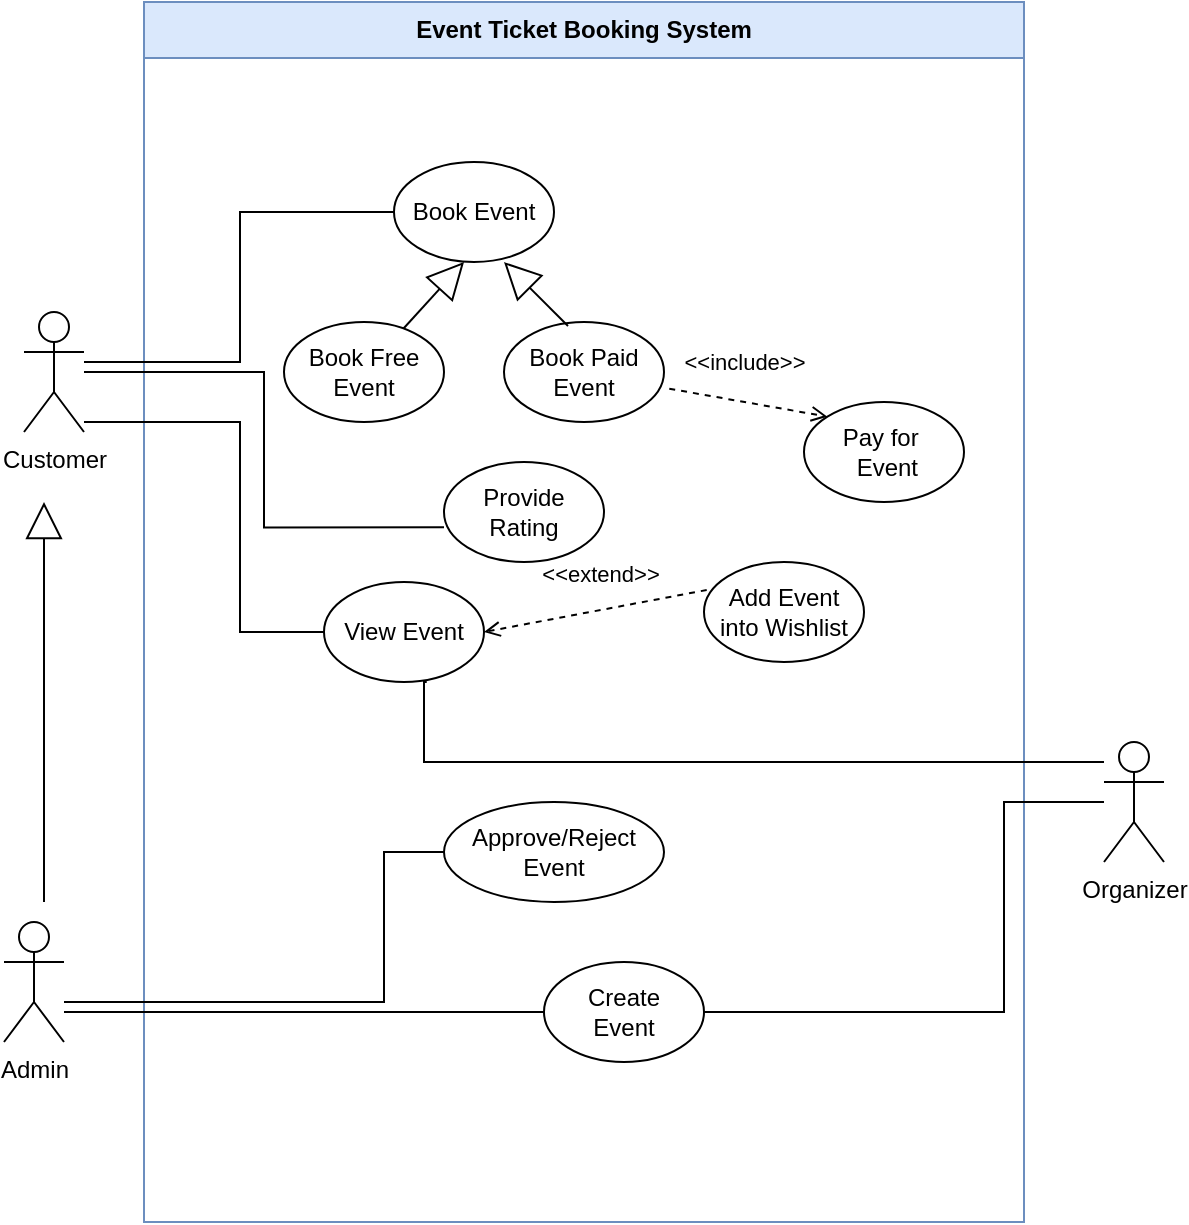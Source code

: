 <mxfile version="23.1.5" type="google">
  <diagram name="Page-1" id="3uZxipbqugVLB-VyZd3E">
    <mxGraphModel grid="1" page="1" gridSize="10" guides="1" tooltips="1" connect="1" arrows="1" fold="1" pageScale="1" pageWidth="850" pageHeight="1100" math="0" shadow="0">
      <root>
        <mxCell id="0" />
        <mxCell id="1" parent="0" />
        <mxCell id="A1CSEpyYmu4JzLavwtjF-1" value="Event Ticket Booking System" style="swimlane;whiteSpace=wrap;html=1;fillColor=#dae8fc;strokeColor=#6c8ebf;startSize=28;" vertex="1" parent="1">
          <mxGeometry x="220" y="30" width="440" height="610" as="geometry" />
        </mxCell>
        <mxCell id="A1CSEpyYmu4JzLavwtjF-6" value="Approve/Reject Event" style="ellipse;whiteSpace=wrap;html=1;strokeWidth=1;" vertex="1" parent="A1CSEpyYmu4JzLavwtjF-1">
          <mxGeometry x="150" y="400" width="110" height="50" as="geometry" />
        </mxCell>
        <mxCell id="A1CSEpyYmu4JzLavwtjF-7" value="View Event" style="ellipse;whiteSpace=wrap;html=1;strokeWidth=1;" vertex="1" parent="A1CSEpyYmu4JzLavwtjF-1">
          <mxGeometry x="90" y="290" width="80" height="50" as="geometry" />
        </mxCell>
        <mxCell id="A1CSEpyYmu4JzLavwtjF-10" value="Create &lt;br&gt;Event" style="ellipse;whiteSpace=wrap;html=1;strokeWidth=1;" vertex="1" parent="A1CSEpyYmu4JzLavwtjF-1">
          <mxGeometry x="200" y="480" width="80" height="50" as="geometry" />
        </mxCell>
        <mxCell id="A1CSEpyYmu4JzLavwtjF-13" value="Book Paid Event" style="ellipse;whiteSpace=wrap;html=1;strokeWidth=1;" vertex="1" parent="A1CSEpyYmu4JzLavwtjF-1">
          <mxGeometry x="180" y="160" width="80" height="50" as="geometry" />
        </mxCell>
        <mxCell id="A1CSEpyYmu4JzLavwtjF-16" value="Add Event into Wishlist" style="ellipse;whiteSpace=wrap;html=1;strokeWidth=1;" vertex="1" parent="A1CSEpyYmu4JzLavwtjF-1">
          <mxGeometry x="280" y="280" width="80" height="50" as="geometry" />
        </mxCell>
        <mxCell id="A1CSEpyYmu4JzLavwtjF-18" value="&lt;div&gt;&amp;lt;&amp;lt;extend&amp;gt;&amp;gt;&lt;/div&gt;" style="endArrow=open;dashed=1;html=1;endFill=0;rounded=0;exitX=0.017;exitY=0.28;exitDx=0;exitDy=0;exitPerimeter=0;entryX=1;entryY=0.5;entryDx=0;entryDy=0;" edge="1" parent="A1CSEpyYmu4JzLavwtjF-1" source="A1CSEpyYmu4JzLavwtjF-16" target="A1CSEpyYmu4JzLavwtjF-7">
          <mxGeometry x="-0.087" y="-18" width="50" height="50" relative="1" as="geometry">
            <mxPoint x="80" y="170" as="sourcePoint" />
            <mxPoint x="190" y="170" as="targetPoint" />
            <mxPoint x="1" as="offset" />
          </mxGeometry>
        </mxCell>
        <mxCell id="A1CSEpyYmu4JzLavwtjF-20" value="Pay for&amp;nbsp; &amp;nbsp;Event" style="ellipse;whiteSpace=wrap;html=1;strokeWidth=1;" vertex="1" parent="A1CSEpyYmu4JzLavwtjF-1">
          <mxGeometry x="330" y="200" width="80" height="50" as="geometry" />
        </mxCell>
        <mxCell id="A1CSEpyYmu4JzLavwtjF-22" value="&amp;lt;&amp;lt;include&amp;gt;&amp;gt;" style="endArrow=open;dashed=1;html=1;endFill=0;rounded=0;exitX=1.033;exitY=0.667;exitDx=0;exitDy=0;exitPerimeter=0;entryX=0;entryY=0;entryDx=0;entryDy=0;" edge="1" parent="A1CSEpyYmu4JzLavwtjF-1" source="A1CSEpyYmu4JzLavwtjF-13" target="A1CSEpyYmu4JzLavwtjF-20">
          <mxGeometry x="-0.141" y="20" width="50" height="50" relative="1" as="geometry">
            <mxPoint x="80" y="170" as="sourcePoint" />
            <mxPoint x="190" y="170" as="targetPoint" />
            <mxPoint as="offset" />
          </mxGeometry>
        </mxCell>
        <mxCell id="A1CSEpyYmu4JzLavwtjF-24" value="Book Event" style="ellipse;whiteSpace=wrap;html=1;strokeWidth=1;" vertex="1" parent="A1CSEpyYmu4JzLavwtjF-1">
          <mxGeometry x="125" y="80" width="80" height="50" as="geometry" />
        </mxCell>
        <mxCell id="IsOv8fmKr2oTBpFSjiNp-1" value="Book Free Event" style="ellipse;whiteSpace=wrap;html=1;strokeWidth=1;" vertex="1" parent="A1CSEpyYmu4JzLavwtjF-1">
          <mxGeometry x="70" y="160" width="80" height="50" as="geometry" />
        </mxCell>
        <mxCell id="IsOv8fmKr2oTBpFSjiNp-11" value="" style="endArrow=block;endSize=16;endFill=0;html=1;rounded=0;" edge="1" parent="A1CSEpyYmu4JzLavwtjF-1" source="IsOv8fmKr2oTBpFSjiNp-1">
          <mxGeometry width="160" relative="1" as="geometry">
            <mxPoint x="160" y="190" as="sourcePoint" />
            <mxPoint x="160" y="130" as="targetPoint" />
          </mxGeometry>
        </mxCell>
        <mxCell id="IsOv8fmKr2oTBpFSjiNp-12" value="" style="endArrow=block;endSize=16;endFill=0;html=1;rounded=0;exitX=0.4;exitY=0.04;exitDx=0;exitDy=0;exitPerimeter=0;" edge="1" parent="A1CSEpyYmu4JzLavwtjF-1" source="A1CSEpyYmu4JzLavwtjF-13">
          <mxGeometry width="160" relative="1" as="geometry">
            <mxPoint x="180" y="190" as="sourcePoint" />
            <mxPoint x="180" y="130" as="targetPoint" />
          </mxGeometry>
        </mxCell>
        <mxCell id="IsOv8fmKr2oTBpFSjiNp-18" value="Provide Rating" style="ellipse;whiteSpace=wrap;html=1;strokeWidth=1;" vertex="1" parent="A1CSEpyYmu4JzLavwtjF-1">
          <mxGeometry x="150" y="230" width="80" height="50" as="geometry" />
        </mxCell>
        <mxCell id="IsOv8fmKr2oTBpFSjiNp-9" style="edgeStyle=orthogonalEdgeStyle;rounded=0;orthogonalLoop=1;jettySize=auto;html=1;entryX=0;entryY=0.5;entryDx=0;entryDy=0;endArrow=none;endFill=0;" edge="1" parent="1" source="A1CSEpyYmu4JzLavwtjF-2" target="A1CSEpyYmu4JzLavwtjF-7">
          <mxGeometry relative="1" as="geometry">
            <Array as="points">
              <mxPoint x="268" y="240" />
              <mxPoint x="268" y="345" />
            </Array>
          </mxGeometry>
        </mxCell>
        <mxCell id="IsOv8fmKr2oTBpFSjiNp-13" style="edgeStyle=orthogonalEdgeStyle;rounded=0;orthogonalLoop=1;jettySize=auto;html=1;entryX=0;entryY=0.5;entryDx=0;entryDy=0;endArrow=none;endFill=0;" edge="1" parent="1" source="A1CSEpyYmu4JzLavwtjF-2" target="A1CSEpyYmu4JzLavwtjF-24">
          <mxGeometry relative="1" as="geometry">
            <Array as="points">
              <mxPoint x="268" y="210" />
              <mxPoint x="268" y="135" />
            </Array>
          </mxGeometry>
        </mxCell>
        <mxCell id="A1CSEpyYmu4JzLavwtjF-2" value="Customer" style="shape=umlActor;verticalLabelPosition=bottom;verticalAlign=top;html=1;outlineConnect=0;" vertex="1" parent="1">
          <mxGeometry x="160" y="185" width="30" height="60" as="geometry" />
        </mxCell>
        <mxCell id="IsOv8fmKr2oTBpFSjiNp-15" style="edgeStyle=orthogonalEdgeStyle;rounded=0;orthogonalLoop=1;jettySize=auto;html=1;entryX=1;entryY=0.5;entryDx=0;entryDy=0;endArrow=none;endFill=0;" edge="1" parent="1" source="A1CSEpyYmu4JzLavwtjF-4" target="A1CSEpyYmu4JzLavwtjF-10">
          <mxGeometry relative="1" as="geometry">
            <Array as="points">
              <mxPoint x="650" y="430" />
              <mxPoint x="650" y="535" />
            </Array>
          </mxGeometry>
        </mxCell>
        <mxCell id="A1CSEpyYmu4JzLavwtjF-4" value="Organizer" style="shape=umlActor;verticalLabelPosition=bottom;verticalAlign=top;html=1;outlineConnect=0;" vertex="1" parent="1">
          <mxGeometry x="700" y="400" width="30" height="60" as="geometry" />
        </mxCell>
        <mxCell id="IsOv8fmKr2oTBpFSjiNp-8" style="edgeStyle=orthogonalEdgeStyle;rounded=0;orthogonalLoop=1;jettySize=auto;html=1;entryX=0;entryY=0.5;entryDx=0;entryDy=0;endArrow=none;endFill=0;" edge="1" parent="1" source="A1CSEpyYmu4JzLavwtjF-5" target="A1CSEpyYmu4JzLavwtjF-6">
          <mxGeometry relative="1" as="geometry">
            <Array as="points">
              <mxPoint x="340" y="530" />
              <mxPoint x="340" y="455" />
            </Array>
          </mxGeometry>
        </mxCell>
        <mxCell id="IsOv8fmKr2oTBpFSjiNp-16" style="edgeStyle=orthogonalEdgeStyle;rounded=0;orthogonalLoop=1;jettySize=auto;html=1;entryX=0;entryY=0.5;entryDx=0;entryDy=0;endArrow=none;endFill=0;" edge="1" parent="1" source="A1CSEpyYmu4JzLavwtjF-5" target="A1CSEpyYmu4JzLavwtjF-10">
          <mxGeometry relative="1" as="geometry">
            <Array as="points">
              <mxPoint x="240" y="535" />
              <mxPoint x="240" y="535" />
            </Array>
          </mxGeometry>
        </mxCell>
        <mxCell id="A1CSEpyYmu4JzLavwtjF-5" value="Admin" style="shape=umlActor;verticalLabelPosition=bottom;verticalAlign=top;html=1;outlineConnect=0;" vertex="1" parent="1">
          <mxGeometry x="150" y="490" width="30" height="60" as="geometry" />
        </mxCell>
        <mxCell id="IsOv8fmKr2oTBpFSjiNp-19" style="edgeStyle=orthogonalEdgeStyle;rounded=0;orthogonalLoop=1;jettySize=auto;html=1;entryX=0;entryY=0.653;entryDx=0;entryDy=0;entryPerimeter=0;endArrow=none;endFill=0;" edge="1" parent="1" source="A1CSEpyYmu4JzLavwtjF-2" target="IsOv8fmKr2oTBpFSjiNp-18">
          <mxGeometry relative="1" as="geometry" />
        </mxCell>
        <mxCell id="IsOv8fmKr2oTBpFSjiNp-20" style="edgeStyle=orthogonalEdgeStyle;rounded=0;orthogonalLoop=1;jettySize=auto;html=1;entryX=0.642;entryY=1;entryDx=0;entryDy=0;entryPerimeter=0;endArrow=none;endFill=0;" edge="1" parent="1" source="A1CSEpyYmu4JzLavwtjF-4" target="A1CSEpyYmu4JzLavwtjF-7">
          <mxGeometry relative="1" as="geometry">
            <Array as="points">
              <mxPoint x="360" y="410" />
              <mxPoint x="360" y="370" />
            </Array>
          </mxGeometry>
        </mxCell>
        <mxCell id="IsOv8fmKr2oTBpFSjiNp-21" value="" style="endArrow=block;endSize=16;endFill=0;html=1;rounded=0;" edge="1" parent="1">
          <mxGeometry width="160" relative="1" as="geometry">
            <mxPoint x="170" y="480" as="sourcePoint" />
            <mxPoint x="170" y="280" as="targetPoint" />
          </mxGeometry>
        </mxCell>
      </root>
    </mxGraphModel>
  </diagram>
</mxfile>
